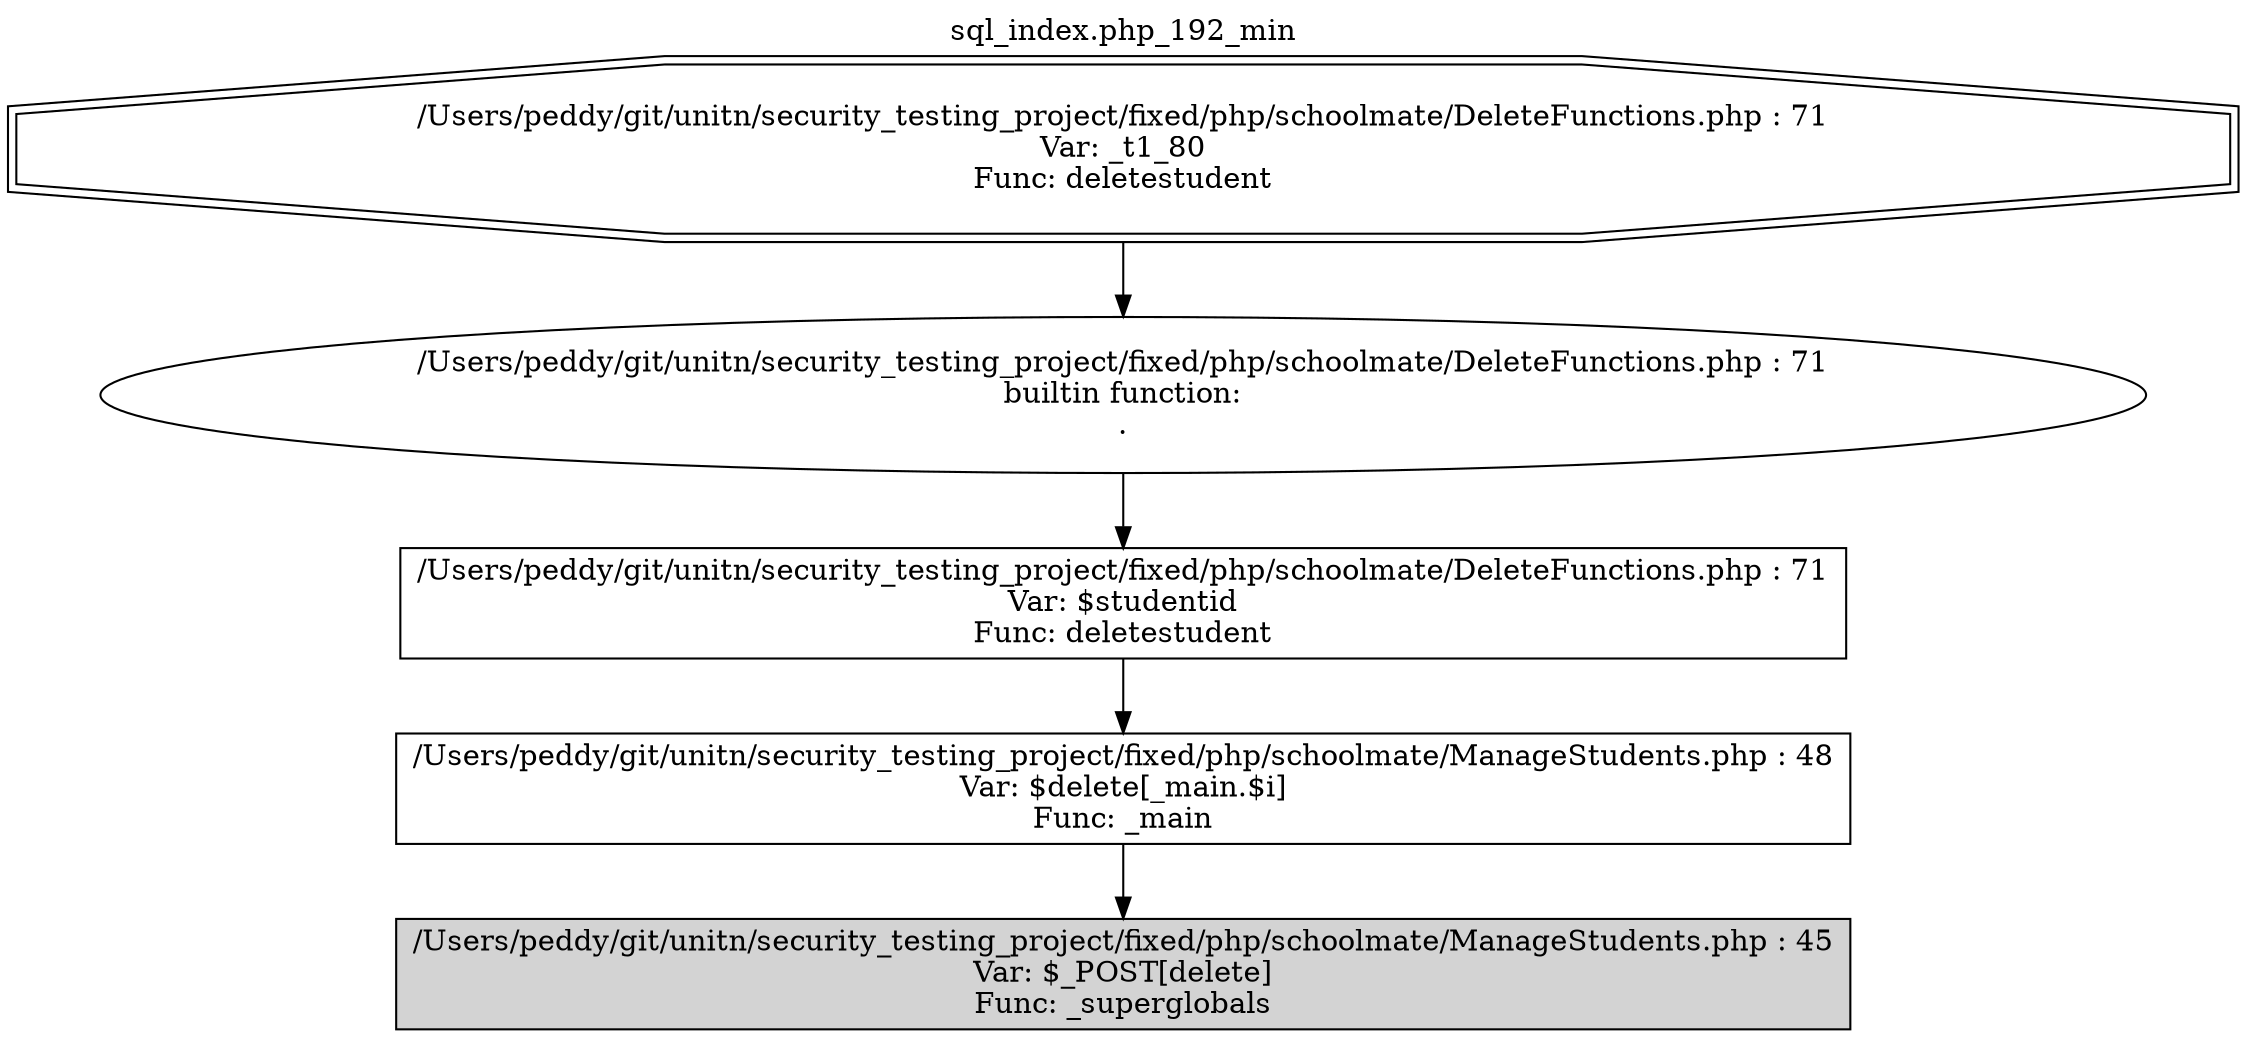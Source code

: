 digraph cfg {
  label="sql_index.php_192_min";
  labelloc=t;
  n1 [shape=doubleoctagon, label="/Users/peddy/git/unitn/security_testing_project/fixed/php/schoolmate/DeleteFunctions.php : 71\nVar: _t1_80\nFunc: deletestudent\n"];
  n2 [shape=ellipse, label="/Users/peddy/git/unitn/security_testing_project/fixed/php/schoolmate/DeleteFunctions.php : 71\nbuiltin function:\n.\n"];
  n3 [shape=box, label="/Users/peddy/git/unitn/security_testing_project/fixed/php/schoolmate/DeleteFunctions.php : 71\nVar: $studentid\nFunc: deletestudent\n"];
  n4 [shape=box, label="/Users/peddy/git/unitn/security_testing_project/fixed/php/schoolmate/ManageStudents.php : 48\nVar: $delete[_main.$i]\nFunc: _main\n"];
  n5 [shape=box, label="/Users/peddy/git/unitn/security_testing_project/fixed/php/schoolmate/ManageStudents.php : 45\nVar: $_POST[delete]\nFunc: _superglobals\n",style=filled];
  n1 -> n2;
  n2 -> n3;
  n3 -> n4;
  n4 -> n5;
}
